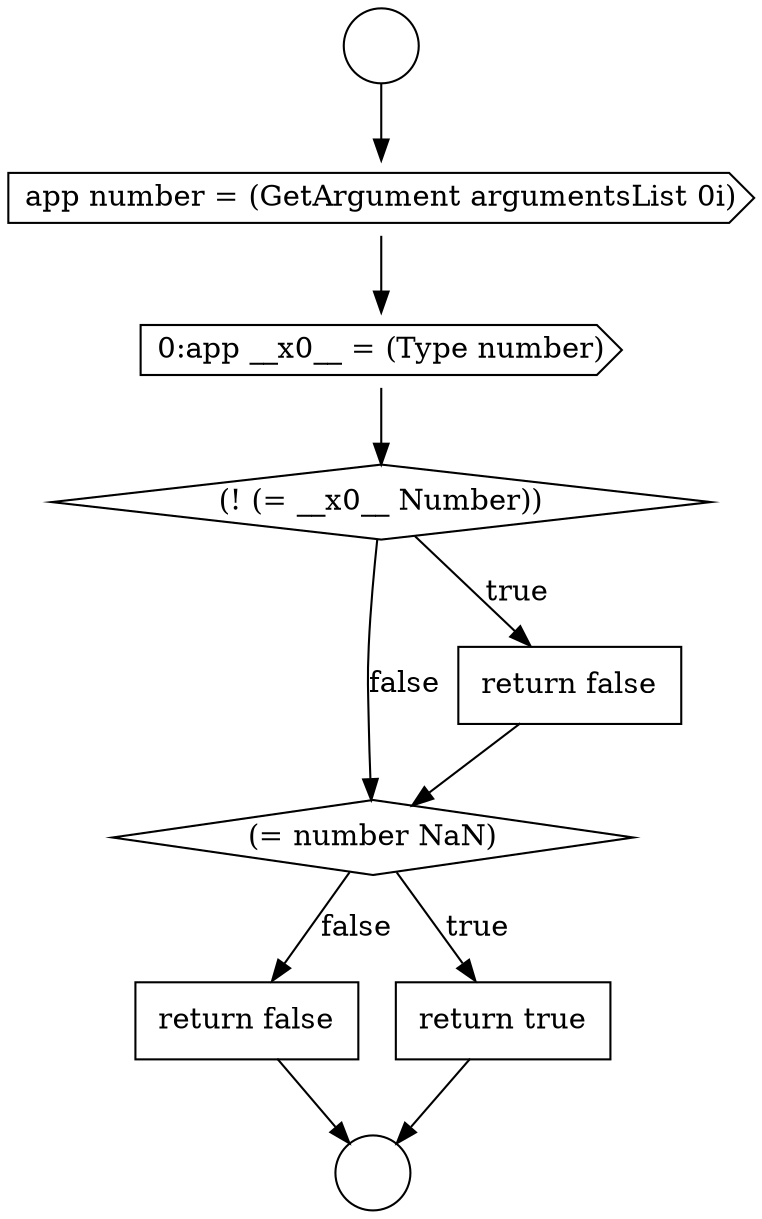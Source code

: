 digraph {
  node12578 [shape=cds, label=<<font color="black">app number = (GetArgument argumentsList 0i)</font>> color="black" fillcolor="white" style=filled]
  node12582 [shape=diamond, label=<<font color="black">(= number NaN)</font>> color="black" fillcolor="white" style=filled]
  node12581 [shape=none, margin=0, label=<<font color="black">
    <table border="0" cellborder="1" cellspacing="0" cellpadding="10">
      <tr><td align="left">return false</td></tr>
    </table>
  </font>> color="black" fillcolor="white" style=filled]
  node12576 [shape=circle label=" " color="black" fillcolor="white" style=filled]
  node12577 [shape=circle label=" " color="black" fillcolor="white" style=filled]
  node12584 [shape=none, margin=0, label=<<font color="black">
    <table border="0" cellborder="1" cellspacing="0" cellpadding="10">
      <tr><td align="left">return false</td></tr>
    </table>
  </font>> color="black" fillcolor="white" style=filled]
  node12580 [shape=diamond, label=<<font color="black">(! (= __x0__ Number))</font>> color="black" fillcolor="white" style=filled]
  node12583 [shape=none, margin=0, label=<<font color="black">
    <table border="0" cellborder="1" cellspacing="0" cellpadding="10">
      <tr><td align="left">return true</td></tr>
    </table>
  </font>> color="black" fillcolor="white" style=filled]
  node12579 [shape=cds, label=<<font color="black">0:app __x0__ = (Type number)</font>> color="black" fillcolor="white" style=filled]
  node12576 -> node12578 [ color="black"]
  node12578 -> node12579 [ color="black"]
  node12583 -> node12577 [ color="black"]
  node12579 -> node12580 [ color="black"]
  node12580 -> node12581 [label=<<font color="black">true</font>> color="black"]
  node12580 -> node12582 [label=<<font color="black">false</font>> color="black"]
  node12581 -> node12582 [ color="black"]
  node12584 -> node12577 [ color="black"]
  node12582 -> node12583 [label=<<font color="black">true</font>> color="black"]
  node12582 -> node12584 [label=<<font color="black">false</font>> color="black"]
}
